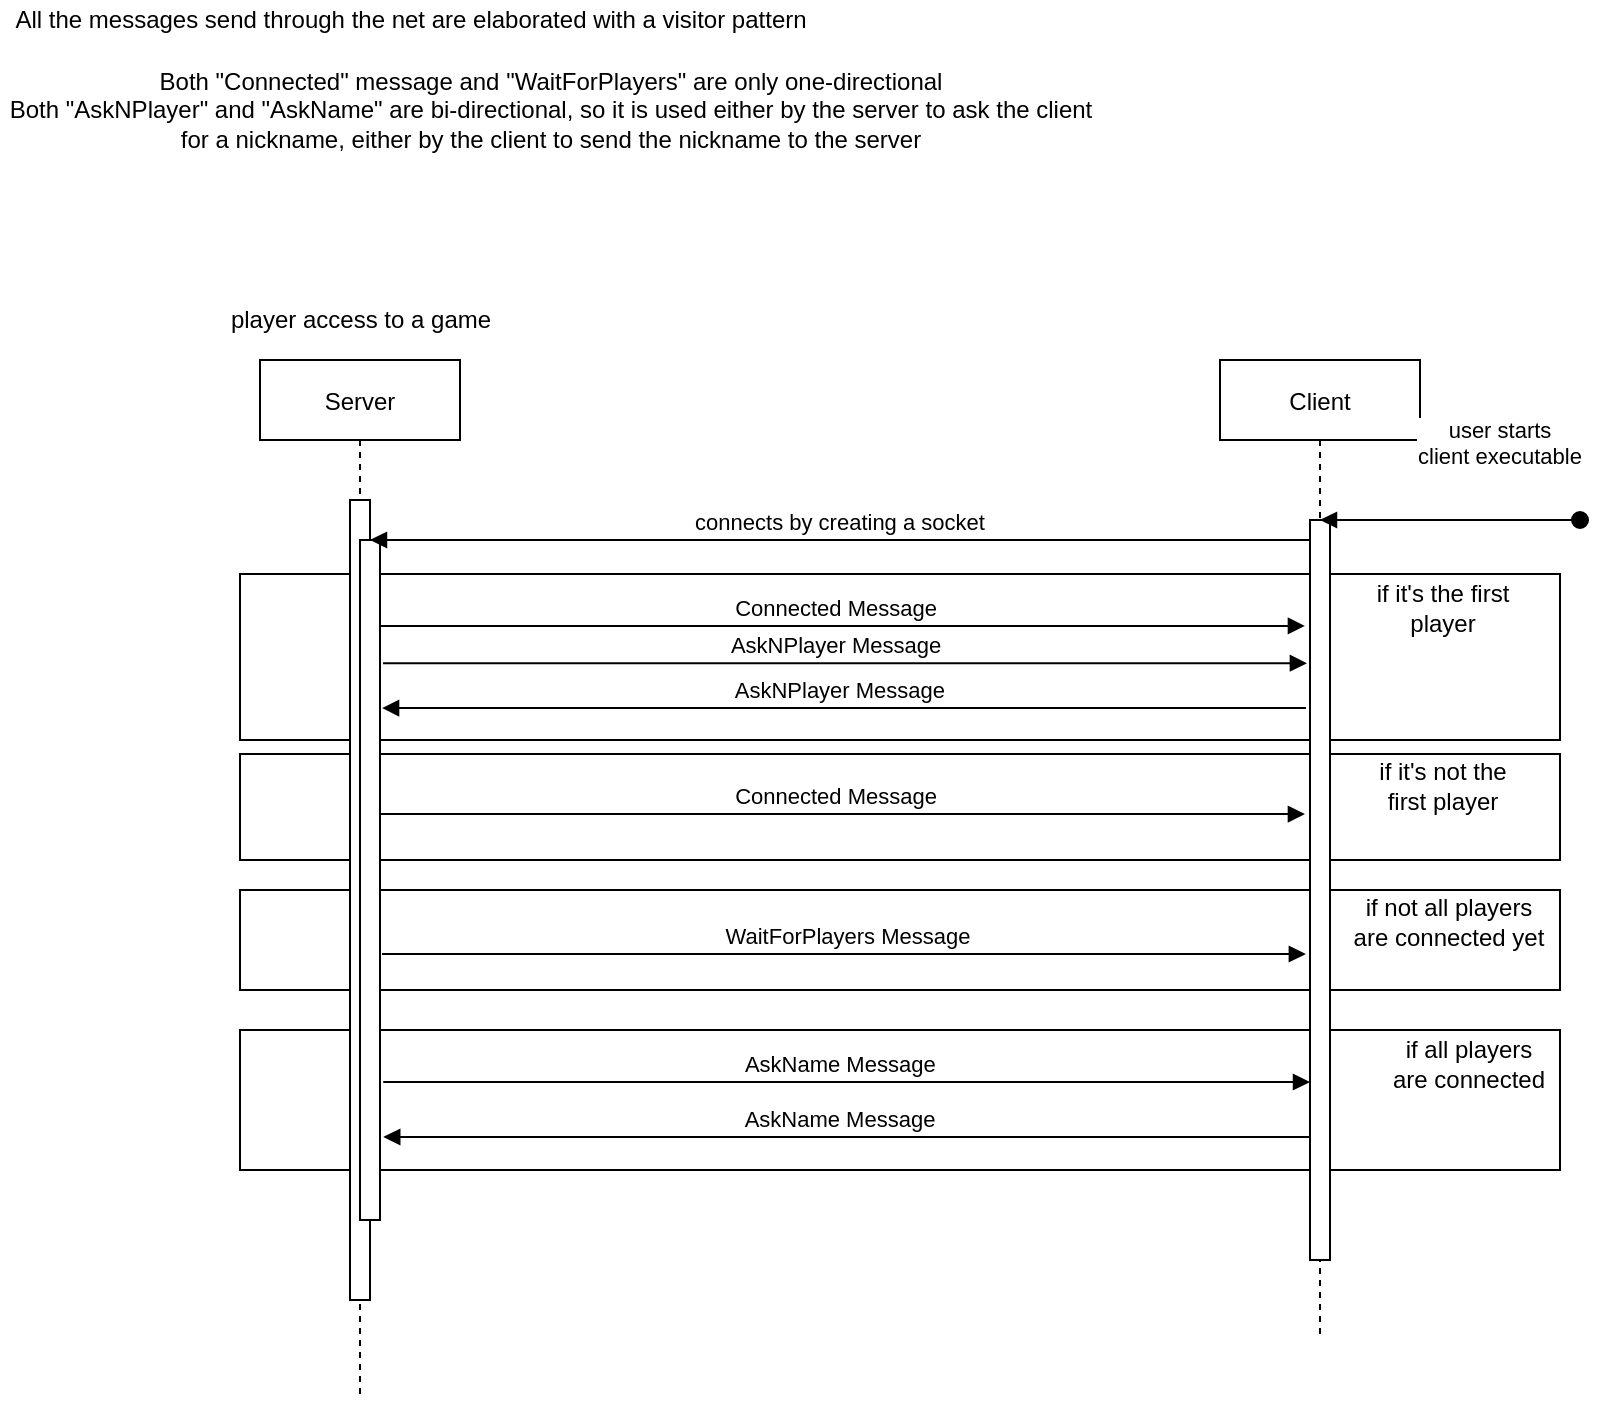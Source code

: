 <mxfile version="14.8.2" type="device"><diagram id="OhL4AHU_RifI9RM3_e9v" name="Page-1"><mxGraphModel dx="981" dy="511" grid="1" gridSize="10" guides="1" tooltips="1" connect="1" arrows="1" fold="1" page="1" pageScale="1" pageWidth="850" pageHeight="1100" math="0" shadow="0"><root><mxCell id="0"/><mxCell id="1" parent="0"/><mxCell id="LrjohP6nXlkCjMxHrBGe-25" value="" style="rounded=0;whiteSpace=wrap;html=1;container=1;glass=0;fillColor=none;collapsible=0;" vertex="1" parent="1"><mxGeometry x="120" y="377" width="660" height="53" as="geometry"/></mxCell><mxCell id="LrjohP6nXlkCjMxHrBGe-26" value="&lt;div&gt;if it's not the&lt;/div&gt;&lt;div&gt;first player&lt;br&gt;&lt;/div&gt;" style="text;html=1;align=center;verticalAlign=middle;resizable=0;points=[];autosize=1;strokeColor=none;snapToPoint=0;container=0;" vertex="1" parent="LrjohP6nXlkCjMxHrBGe-25"><mxGeometry x="560.661" y="1.472" width="80" height="30" as="geometry"/></mxCell><mxCell id="LrjohP6nXlkCjMxHrBGe-28" value="Connected Message" style="verticalAlign=bottom;endArrow=block;entryX=1;entryY=0;shadow=0;strokeWidth=1;editable=1;bendable=0;anchorPointDirection=1;cloneable=1;deletable=1;snapToPoint=0;fixDash=1;movable=1;resizable=1;rotatable=1;connectable=1;" edge="1" parent="LrjohP6nXlkCjMxHrBGe-25"><mxGeometry x="-0.015" relative="1" as="geometry"><mxPoint x="70.531" y="30.037" as="sourcePoint"/><mxPoint x="532.456" y="30.037" as="targetPoint"/><Array as="points"><mxPoint x="120.2" y="30.037"/><mxPoint x="140.068" y="30.037"/><mxPoint x="159.936" y="30.037"/><mxPoint x="159.936" y="30.037"/><mxPoint x="169.87" y="30.037"/><mxPoint x="169.87" y="30.037"/><mxPoint x="179.803" y="30.037"/><mxPoint x="269.208" y="30.037"/></Array><mxPoint as="offset"/></mxGeometry></mxCell><mxCell id="LrjohP6nXlkCjMxHrBGe-22" value="" style="rounded=0;whiteSpace=wrap;html=1;container=1;glass=0;fillColor=none;collapsible=0;" vertex="1" parent="1"><mxGeometry x="120" y="287" width="660" height="83" as="geometry"/></mxCell><mxCell id="LrjohP6nXlkCjMxHrBGe-23" value="&lt;div&gt;if it's the first &lt;br&gt;&lt;/div&gt;&lt;div&gt;player&lt;/div&gt;" style="text;html=1;align=center;verticalAlign=middle;resizable=0;points=[];autosize=1;strokeColor=none;snapToPoint=0;container=0;" vertex="1" parent="LrjohP6nXlkCjMxHrBGe-22"><mxGeometry x="560.661" y="2.306" width="80" height="30" as="geometry"/></mxCell><mxCell id="LrjohP6nXlkCjMxHrBGe-20" value="AskNPlayer Message" style="verticalAlign=bottom;endArrow=block;entryX=1;entryY=0;shadow=0;strokeWidth=1;editable=1;bendable=0;anchorPointDirection=1;cloneable=1;deletable=1;snapToPoint=0;fixDash=1;movable=1;resizable=1;rotatable=1;connectable=1;" edge="1" parent="LrjohP6nXlkCjMxHrBGe-22"><mxGeometry x="-0.019" relative="1" as="geometry"><mxPoint x="71.524" y="44.621" as="sourcePoint"/><mxPoint x="533.45" y="44.621" as="targetPoint"/><Array as="points"><mxPoint x="121.193" y="44.621"/><mxPoint x="141.061" y="44.621"/><mxPoint x="160.929" y="44.621"/><mxPoint x="160.929" y="44.621"/><mxPoint x="170.863" y="44.621"/><mxPoint x="170.863" y="44.621"/><mxPoint x="180.797" y="44.621"/><mxPoint x="270.202" y="44.621"/></Array><mxPoint as="offset"/></mxGeometry></mxCell><mxCell id="LrjohP6nXlkCjMxHrBGe-15" value="Connected Message" style="verticalAlign=bottom;endArrow=block;entryX=1;entryY=0;shadow=0;strokeWidth=1;editable=1;bendable=0;anchorPointDirection=1;cloneable=1;deletable=1;snapToPoint=0;fixDash=1;movable=1;resizable=1;rotatable=1;connectable=1;" edge="1" parent="LrjohP6nXlkCjMxHrBGe-22"><mxGeometry x="-0.015" relative="1" as="geometry"><mxPoint x="70.531" y="25.982" as="sourcePoint"/><mxPoint x="532.456" y="25.982" as="targetPoint"/><Array as="points"><mxPoint x="120.2" y="25.982"/><mxPoint x="140.068" y="25.982"/><mxPoint x="159.936" y="25.982"/><mxPoint x="159.936" y="25.982"/><mxPoint x="169.87" y="25.982"/><mxPoint x="169.87" y="25.982"/><mxPoint x="179.803" y="25.982"/><mxPoint x="269.208" y="25.982"/></Array><mxPoint as="offset"/></mxGeometry></mxCell><mxCell id="LrjohP6nXlkCjMxHrBGe-21" value="AskNPlayer Message" style="verticalAlign=bottom;endArrow=block;entryX=1;entryY=0;shadow=0;strokeWidth=1;editable=1;bendable=0;anchorPointDirection=1;cloneable=1;deletable=1;snapToPoint=0;fixDash=1;movable=1;resizable=1;rotatable=1;connectable=1;" edge="1" parent="LrjohP6nXlkCjMxHrBGe-22"><mxGeometry x="0.009" relative="1" as="geometry"><mxPoint x="532.966" y="67.056" as="sourcePoint"/><mxPoint x="71.041" y="67.056" as="targetPoint"/><Array as="points"><mxPoint x="269.718" y="67.056"/><mxPoint x="180.313" y="67.056"/><mxPoint x="170.379" y="67.056"/><mxPoint x="170.379" y="67.056"/><mxPoint x="160.446" y="67.056"/><mxPoint x="160.446" y="67.056"/><mxPoint x="140.578" y="67.056"/><mxPoint x="120.71" y="67.056"/></Array><mxPoint as="offset"/></mxGeometry></mxCell><mxCell id="LrjohP6nXlkCjMxHrBGe-1" value="" style="rounded=0;whiteSpace=wrap;html=1;container=1;glass=0;fillColor=none;collapsible=0;" vertex="1" parent="1"><mxGeometry x="120" y="445" width="660" height="50" as="geometry"/></mxCell><mxCell id="LrjohP6nXlkCjMxHrBGe-2" value="&lt;div&gt;if not all players&lt;/div&gt;&lt;div&gt;are connected yet&lt;br&gt;&lt;/div&gt;" style="text;html=1;align=center;verticalAlign=middle;resizable=0;points=[];autosize=1;strokeColor=none;snapToPoint=0;container=0;" vertex="1" parent="LrjohP6nXlkCjMxHrBGe-1"><mxGeometry x="549.392" y="1.389" width="110" height="30" as="geometry"/></mxCell><mxCell id="LrjohP6nXlkCjMxHrBGe-30" value="WaitForPlayers Message" style="verticalAlign=bottom;endArrow=block;entryX=1;entryY=0;shadow=0;strokeWidth=1;editable=1;bendable=0;anchorPointDirection=1;cloneable=1;deletable=1;snapToPoint=0;fixDash=1;movable=1;resizable=1;rotatable=1;connectable=1;" edge="1" parent="LrjohP6nXlkCjMxHrBGe-1"><mxGeometry x="0.009" relative="1" as="geometry"><mxPoint x="71.001" y="32.002" as="sourcePoint"/><mxPoint x="532.926" y="32.002" as="targetPoint"/><Array as="points"><mxPoint x="120.67" y="32.002"/><mxPoint x="140.538" y="32.002"/><mxPoint x="160.406" y="32.002"/><mxPoint x="160.406" y="32.002"/><mxPoint x="170.339" y="32.002"/><mxPoint x="170.339" y="32.002"/><mxPoint x="180.273" y="32.002"/><mxPoint x="269.678" y="32.002"/></Array><mxPoint as="offset"/></mxGeometry></mxCell><mxCell id="LrjohP6nXlkCjMxHrBGe-4" value="player access to a game" style="text;html=1;align=center;verticalAlign=middle;resizable=0;points=[];autosize=1;strokeColor=none;" vertex="1" parent="1"><mxGeometry x="110" y="150" width="140" height="20" as="geometry"/></mxCell><mxCell id="LrjohP6nXlkCjMxHrBGe-5" value="" style="rounded=0;whiteSpace=wrap;html=1;container=1;glass=0;fillColor=none;collapsible=0;" vertex="1" parent="1"><mxGeometry x="120" y="515" width="660" height="70" as="geometry"/></mxCell><mxCell id="LrjohP6nXlkCjMxHrBGe-6" value="&lt;div&gt;if all players&lt;/div&gt;&lt;div&gt;are connected&lt;br&gt;&lt;/div&gt;" style="text;html=1;align=center;verticalAlign=middle;resizable=0;points=[];autosize=1;strokeColor=none;snapToPoint=0;container=0;" vertex="1" parent="LrjohP6nXlkCjMxHrBGe-5"><mxGeometry x="569.313" y="1.944" width="90" height="30" as="geometry"/></mxCell><mxCell id="LrjohP6nXlkCjMxHrBGe-7" value="AskName Message" style="verticalAlign=bottom;endArrow=block;entryX=1;entryY=0;shadow=0;strokeWidth=1;editable=1;bendable=0;anchorPointDirection=1;cloneable=1;deletable=1;snapToPoint=0;fixDash=1;" edge="1" parent="LrjohP6nXlkCjMxHrBGe-5"><mxGeometry x="-0.014" relative="1" as="geometry"><mxPoint x="71.628" y="26" as="sourcePoint"/><mxPoint x="535" y="26" as="targetPoint"/><Array as="points"><mxPoint x="122.791" y="26"/><mxPoint x="143.256" y="26"/><mxPoint x="163.721" y="26"/><mxPoint x="163.721" y="26"/><mxPoint x="173.953" y="26"/><mxPoint x="173.953" y="26"/><mxPoint x="184.186" y="26"/><mxPoint x="276.279" y="26"/></Array><mxPoint as="offset"/></mxGeometry></mxCell><mxCell id="LrjohP6nXlkCjMxHrBGe-8" value="AskName Message" style="verticalAlign=bottom;endArrow=block;endSize=6;shadow=0;strokeWidth=1;entryX=1;entryY=0.95;entryDx=0;entryDy=0;endFill=1;" edge="1" parent="LrjohP6nXlkCjMxHrBGe-5"><mxGeometry x="0.014" relative="1" as="geometry"><mxPoint x="71.628" y="53.5" as="targetPoint"/><mxPoint x="535" y="53.5" as="sourcePoint"/><mxPoint as="offset"/></mxGeometry></mxCell><mxCell id="LrjohP6nXlkCjMxHrBGe-9" value="Server" style="shape=umlLifeline;perimeter=lifelinePerimeter;container=1;collapsible=0;recursiveResize=0;rounded=0;shadow=0;strokeWidth=1;" vertex="1" parent="1"><mxGeometry x="130" y="180" width="100" height="520" as="geometry"/></mxCell><mxCell id="LrjohP6nXlkCjMxHrBGe-10" value="" style="points=[];perimeter=orthogonalPerimeter;rounded=0;shadow=0;strokeWidth=1;" vertex="1" parent="LrjohP6nXlkCjMxHrBGe-9"><mxGeometry x="45" y="70" width="10" height="400" as="geometry"/></mxCell><mxCell id="LrjohP6nXlkCjMxHrBGe-11" value="" style="endArrow=none;dashed=1;html=1;endSize=6;strokeColor=#f0f0f0;" edge="1" parent="LrjohP6nXlkCjMxHrBGe-9"><mxGeometry width="50" height="50" relative="1" as="geometry"><mxPoint x="60" y="410" as="sourcePoint"/><mxPoint x="60" y="310" as="targetPoint"/></mxGeometry></mxCell><mxCell id="LrjohP6nXlkCjMxHrBGe-12" value="" style="points=[];perimeter=orthogonalPerimeter;rounded=0;shadow=0;strokeWidth=1;" vertex="1" parent="LrjohP6nXlkCjMxHrBGe-9"><mxGeometry x="50" y="90" width="10" height="340" as="geometry"/></mxCell><mxCell id="LrjohP6nXlkCjMxHrBGe-13" value="Client" style="shape=umlLifeline;perimeter=lifelinePerimeter;container=1;collapsible=0;recursiveResize=0;rounded=0;shadow=0;strokeWidth=1;" vertex="1" parent="1"><mxGeometry x="610" y="180" width="100" height="490" as="geometry"/></mxCell><mxCell id="LrjohP6nXlkCjMxHrBGe-14" value="" style="points=[];perimeter=orthogonalPerimeter;rounded=0;shadow=0;strokeWidth=1;" vertex="1" parent="LrjohP6nXlkCjMxHrBGe-13"><mxGeometry x="45" y="80" width="10" height="370" as="geometry"/></mxCell><mxCell id="LrjohP6nXlkCjMxHrBGe-16" value="user starts&#xA;client executable&#xA;" style="verticalAlign=bottom;startArrow=oval;endArrow=block;startSize=8;shadow=0;strokeWidth=1;" edge="1" parent="1"><mxGeometry x="-0.385" y="-10" relative="1" as="geometry"><mxPoint x="790" y="260" as="sourcePoint"/><mxPoint x="660" y="260" as="targetPoint"/><mxPoint as="offset"/></mxGeometry></mxCell><mxCell id="LrjohP6nXlkCjMxHrBGe-17" value="connects by creating a socket" style="verticalAlign=bottom;endArrow=block;shadow=0;strokeWidth=1;exitX=0;exitY=0;exitDx=0;exitDy=0;" edge="1" parent="1"><mxGeometry relative="1" as="geometry"><mxPoint x="655" y="270.0" as="sourcePoint"/><mxPoint x="185" y="270.0" as="targetPoint"/></mxGeometry></mxCell><mxCell id="LrjohP6nXlkCjMxHrBGe-19" style="edgeStyle=orthogonalEdgeStyle;rounded=0;orthogonalLoop=1;jettySize=auto;html=1;exitX=0.5;exitY=1;exitDx=0;exitDy=0;endArrow=block;endFill=1;endSize=6;strokeColor=#f0f0f0;" edge="1" parent="1" source="LrjohP6nXlkCjMxHrBGe-5" target="LrjohP6nXlkCjMxHrBGe-5"><mxGeometry relative="1" as="geometry"/></mxCell><mxCell id="LrjohP6nXlkCjMxHrBGe-31" value="&lt;div&gt;All the messages send through the net are elaborated with a visitor pattern&lt;/div&gt;" style="text;html=1;align=center;verticalAlign=middle;resizable=0;points=[];autosize=1;strokeColor=none;" vertex="1" parent="1"><mxGeometry width="410" height="20" as="geometry"/></mxCell><mxCell id="LrjohP6nXlkCjMxHrBGe-32" value="&lt;div&gt;Both &quot;Connected&quot; message and &quot;WaitForPlayers&quot; are only one-directional&lt;br&gt;&lt;/div&gt;&lt;div&gt;Both &quot;AskNPlayer&quot; and &quot;AskName&quot; are bi-directional, so it is used either by the server to ask the client &lt;br&gt;&lt;div&gt;for a nickname, either by the client to send the nickname to the server&lt;/div&gt;&lt;/div&gt;" style="text;html=1;align=center;verticalAlign=middle;resizable=0;points=[];autosize=1;strokeColor=none;" vertex="1" parent="1"><mxGeometry y="30" width="550" height="50" as="geometry"/></mxCell></root></mxGraphModel></diagram></mxfile>